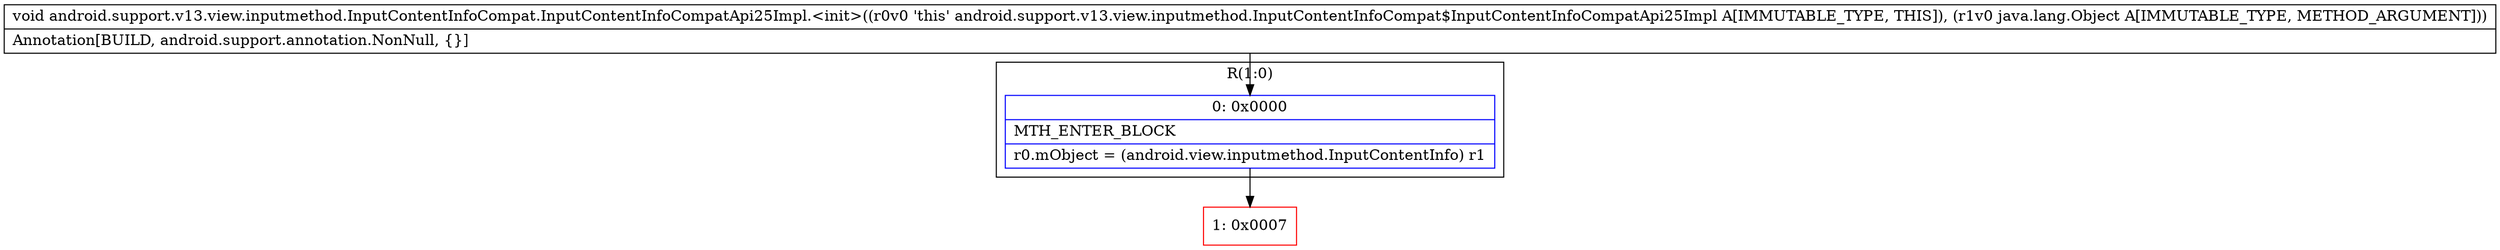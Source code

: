 digraph "CFG forandroid.support.v13.view.inputmethod.InputContentInfoCompat.InputContentInfoCompatApi25Impl.\<init\>(Ljava\/lang\/Object;)V" {
subgraph cluster_Region_1188738143 {
label = "R(1:0)";
node [shape=record,color=blue];
Node_0 [shape=record,label="{0\:\ 0x0000|MTH_ENTER_BLOCK\l|r0.mObject = (android.view.inputmethod.InputContentInfo) r1\l}"];
}
Node_1 [shape=record,color=red,label="{1\:\ 0x0007}"];
MethodNode[shape=record,label="{void android.support.v13.view.inputmethod.InputContentInfoCompat.InputContentInfoCompatApi25Impl.\<init\>((r0v0 'this' android.support.v13.view.inputmethod.InputContentInfoCompat$InputContentInfoCompatApi25Impl A[IMMUTABLE_TYPE, THIS]), (r1v0 java.lang.Object A[IMMUTABLE_TYPE, METHOD_ARGUMENT]))  | Annotation[BUILD, android.support.annotation.NonNull, \{\}]\l}"];
MethodNode -> Node_0;
Node_0 -> Node_1;
}

